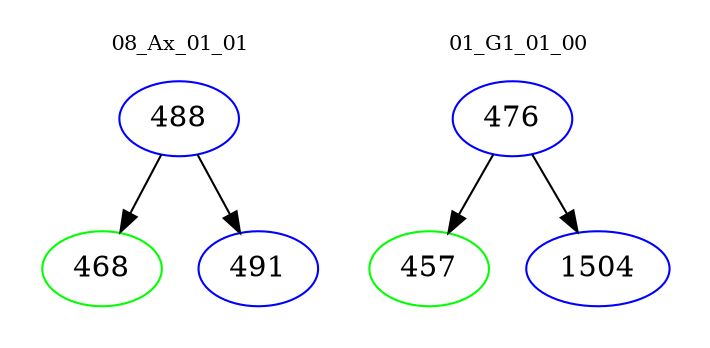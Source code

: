 digraph{
subgraph cluster_0 {
color = white
label = "08_Ax_01_01";
fontsize=10;
T0_488 [label="488", color="blue"]
T0_488 -> T0_468 [color="black"]
T0_468 [label="468", color="green"]
T0_488 -> T0_491 [color="black"]
T0_491 [label="491", color="blue"]
}
subgraph cluster_1 {
color = white
label = "01_G1_01_00";
fontsize=10;
T1_476 [label="476", color="blue"]
T1_476 -> T1_457 [color="black"]
T1_457 [label="457", color="green"]
T1_476 -> T1_1504 [color="black"]
T1_1504 [label="1504", color="blue"]
}
}
